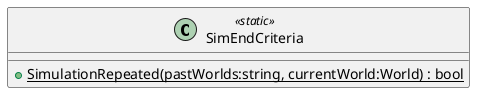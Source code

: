 @startuml
class SimEndCriteria <<static>> {
    + {static} SimulationRepeated(pastWorlds:string, currentWorld:World) : bool
}
@enduml
